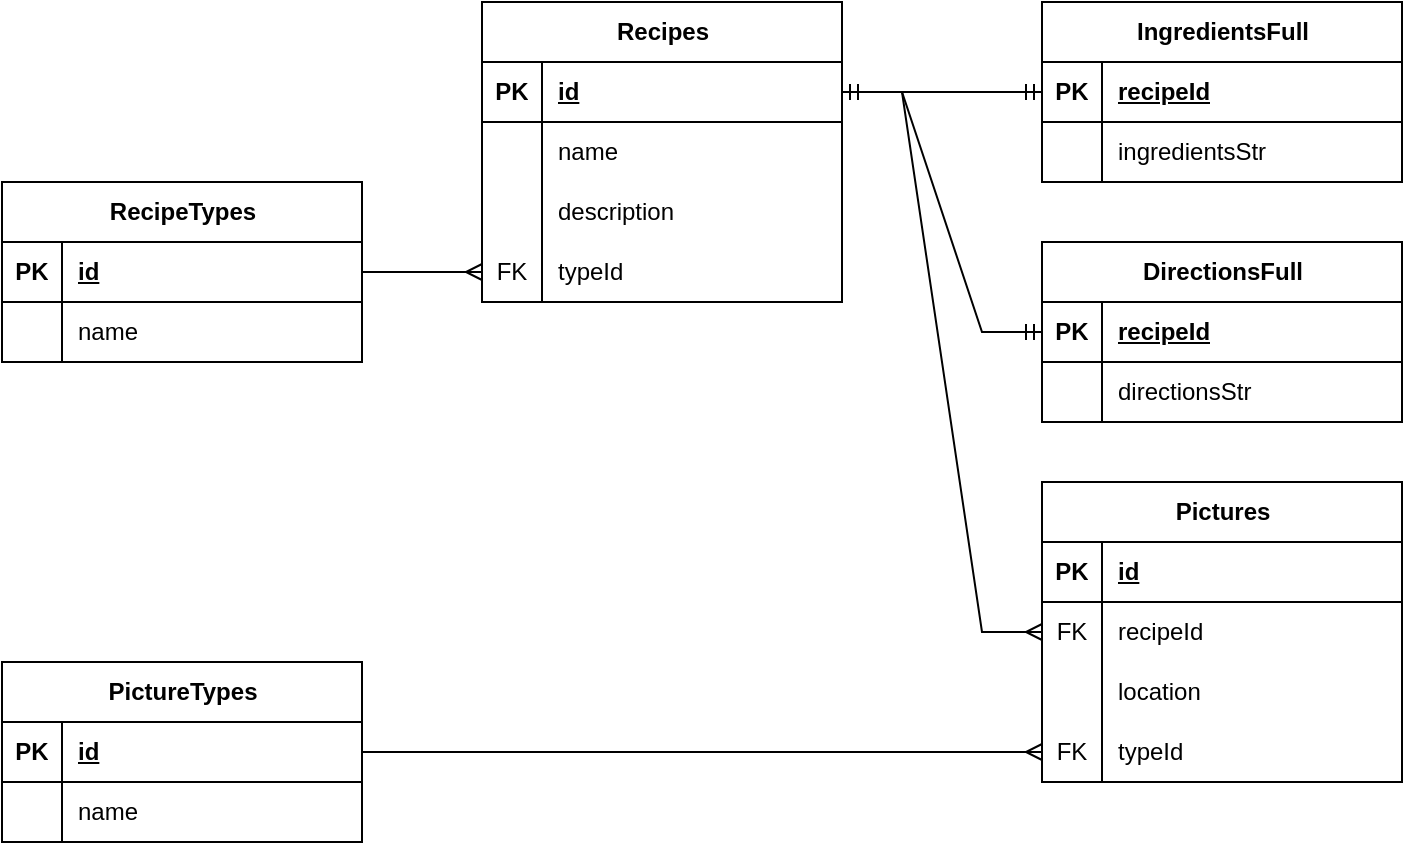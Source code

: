 <mxfile version="21.6.9" type="github">
  <diagram name="Page-1" id="D5alb9Moifd8iYm64lUn">
    <mxGraphModel dx="865" dy="718" grid="1" gridSize="10" guides="1" tooltips="1" connect="1" arrows="1" fold="1" page="1" pageScale="1" pageWidth="850" pageHeight="1100" math="0" shadow="0">
      <root>
        <mxCell id="0" />
        <mxCell id="1" parent="0" />
        <mxCell id="oCKbtR8Srotwf5b5OLEw-14" value="&lt;div&gt;Recipes&lt;/div&gt;" style="shape=table;startSize=30;container=1;collapsible=1;childLayout=tableLayout;fixedRows=1;rowLines=0;fontStyle=1;align=center;resizeLast=1;html=1;" vertex="1" parent="1">
          <mxGeometry x="280" y="60" width="180" height="150" as="geometry" />
        </mxCell>
        <mxCell id="oCKbtR8Srotwf5b5OLEw-15" value="" style="shape=tableRow;horizontal=0;startSize=0;swimlaneHead=0;swimlaneBody=0;fillColor=none;collapsible=0;dropTarget=0;points=[[0,0.5],[1,0.5]];portConstraint=eastwest;top=0;left=0;right=0;bottom=1;" vertex="1" parent="oCKbtR8Srotwf5b5OLEw-14">
          <mxGeometry y="30" width="180" height="30" as="geometry" />
        </mxCell>
        <mxCell id="oCKbtR8Srotwf5b5OLEw-16" value="PK" style="shape=partialRectangle;connectable=0;fillColor=none;top=0;left=0;bottom=0;right=0;fontStyle=1;overflow=hidden;whiteSpace=wrap;html=1;" vertex="1" parent="oCKbtR8Srotwf5b5OLEw-15">
          <mxGeometry width="30" height="30" as="geometry">
            <mxRectangle width="30" height="30" as="alternateBounds" />
          </mxGeometry>
        </mxCell>
        <mxCell id="oCKbtR8Srotwf5b5OLEw-17" value="id" style="shape=partialRectangle;connectable=0;fillColor=none;top=0;left=0;bottom=0;right=0;align=left;spacingLeft=6;fontStyle=5;overflow=hidden;whiteSpace=wrap;html=1;" vertex="1" parent="oCKbtR8Srotwf5b5OLEw-15">
          <mxGeometry x="30" width="150" height="30" as="geometry">
            <mxRectangle width="150" height="30" as="alternateBounds" />
          </mxGeometry>
        </mxCell>
        <mxCell id="oCKbtR8Srotwf5b5OLEw-18" value="" style="shape=tableRow;horizontal=0;startSize=0;swimlaneHead=0;swimlaneBody=0;fillColor=none;collapsible=0;dropTarget=0;points=[[0,0.5],[1,0.5]];portConstraint=eastwest;top=0;left=0;right=0;bottom=0;" vertex="1" parent="oCKbtR8Srotwf5b5OLEw-14">
          <mxGeometry y="60" width="180" height="30" as="geometry" />
        </mxCell>
        <mxCell id="oCKbtR8Srotwf5b5OLEw-19" value="" style="shape=partialRectangle;connectable=0;fillColor=none;top=0;left=0;bottom=0;right=0;editable=1;overflow=hidden;whiteSpace=wrap;html=1;" vertex="1" parent="oCKbtR8Srotwf5b5OLEw-18">
          <mxGeometry width="30" height="30" as="geometry">
            <mxRectangle width="30" height="30" as="alternateBounds" />
          </mxGeometry>
        </mxCell>
        <mxCell id="oCKbtR8Srotwf5b5OLEw-20" value="name" style="shape=partialRectangle;connectable=0;fillColor=none;top=0;left=0;bottom=0;right=0;align=left;spacingLeft=6;overflow=hidden;whiteSpace=wrap;html=1;" vertex="1" parent="oCKbtR8Srotwf5b5OLEw-18">
          <mxGeometry x="30" width="150" height="30" as="geometry">
            <mxRectangle width="150" height="30" as="alternateBounds" />
          </mxGeometry>
        </mxCell>
        <mxCell id="oCKbtR8Srotwf5b5OLEw-21" value="" style="shape=tableRow;horizontal=0;startSize=0;swimlaneHead=0;swimlaneBody=0;fillColor=none;collapsible=0;dropTarget=0;points=[[0,0.5],[1,0.5]];portConstraint=eastwest;top=0;left=0;right=0;bottom=0;" vertex="1" parent="oCKbtR8Srotwf5b5OLEw-14">
          <mxGeometry y="90" width="180" height="30" as="geometry" />
        </mxCell>
        <mxCell id="oCKbtR8Srotwf5b5OLEw-22" value="" style="shape=partialRectangle;connectable=0;fillColor=none;top=0;left=0;bottom=0;right=0;editable=1;overflow=hidden;whiteSpace=wrap;html=1;" vertex="1" parent="oCKbtR8Srotwf5b5OLEw-21">
          <mxGeometry width="30" height="30" as="geometry">
            <mxRectangle width="30" height="30" as="alternateBounds" />
          </mxGeometry>
        </mxCell>
        <mxCell id="oCKbtR8Srotwf5b5OLEw-23" value="description" style="shape=partialRectangle;connectable=0;fillColor=none;top=0;left=0;bottom=0;right=0;align=left;spacingLeft=6;overflow=hidden;whiteSpace=wrap;html=1;" vertex="1" parent="oCKbtR8Srotwf5b5OLEw-21">
          <mxGeometry x="30" width="150" height="30" as="geometry">
            <mxRectangle width="150" height="30" as="alternateBounds" />
          </mxGeometry>
        </mxCell>
        <mxCell id="oCKbtR8Srotwf5b5OLEw-24" value="" style="shape=tableRow;horizontal=0;startSize=0;swimlaneHead=0;swimlaneBody=0;fillColor=none;collapsible=0;dropTarget=0;points=[[0,0.5],[1,0.5]];portConstraint=eastwest;top=0;left=0;right=0;bottom=0;" vertex="1" parent="oCKbtR8Srotwf5b5OLEw-14">
          <mxGeometry y="120" width="180" height="30" as="geometry" />
        </mxCell>
        <mxCell id="oCKbtR8Srotwf5b5OLEw-25" value="FK" style="shape=partialRectangle;connectable=0;fillColor=none;top=0;left=0;bottom=0;right=0;editable=1;overflow=hidden;whiteSpace=wrap;html=1;" vertex="1" parent="oCKbtR8Srotwf5b5OLEw-24">
          <mxGeometry width="30" height="30" as="geometry">
            <mxRectangle width="30" height="30" as="alternateBounds" />
          </mxGeometry>
        </mxCell>
        <mxCell id="oCKbtR8Srotwf5b5OLEw-26" value="typeId" style="shape=partialRectangle;connectable=0;fillColor=none;top=0;left=0;bottom=0;right=0;align=left;spacingLeft=6;overflow=hidden;whiteSpace=wrap;html=1;" vertex="1" parent="oCKbtR8Srotwf5b5OLEw-24">
          <mxGeometry x="30" width="150" height="30" as="geometry">
            <mxRectangle width="150" height="30" as="alternateBounds" />
          </mxGeometry>
        </mxCell>
        <mxCell id="oCKbtR8Srotwf5b5OLEw-27" value="IngredientsFull" style="shape=table;startSize=30;container=1;collapsible=1;childLayout=tableLayout;fixedRows=1;rowLines=0;fontStyle=1;align=center;resizeLast=1;html=1;" vertex="1" parent="1">
          <mxGeometry x="560" y="60" width="180" height="90" as="geometry" />
        </mxCell>
        <mxCell id="oCKbtR8Srotwf5b5OLEw-28" value="" style="shape=tableRow;horizontal=0;startSize=0;swimlaneHead=0;swimlaneBody=0;fillColor=none;collapsible=0;dropTarget=0;points=[[0,0.5],[1,0.5]];portConstraint=eastwest;top=0;left=0;right=0;bottom=1;" vertex="1" parent="oCKbtR8Srotwf5b5OLEw-27">
          <mxGeometry y="30" width="180" height="30" as="geometry" />
        </mxCell>
        <mxCell id="oCKbtR8Srotwf5b5OLEw-29" value="PK" style="shape=partialRectangle;connectable=0;fillColor=none;top=0;left=0;bottom=0;right=0;fontStyle=1;overflow=hidden;whiteSpace=wrap;html=1;" vertex="1" parent="oCKbtR8Srotwf5b5OLEw-28">
          <mxGeometry width="30" height="30" as="geometry">
            <mxRectangle width="30" height="30" as="alternateBounds" />
          </mxGeometry>
        </mxCell>
        <mxCell id="oCKbtR8Srotwf5b5OLEw-30" value="recipeId" style="shape=partialRectangle;connectable=0;fillColor=none;top=0;left=0;bottom=0;right=0;align=left;spacingLeft=6;fontStyle=5;overflow=hidden;whiteSpace=wrap;html=1;" vertex="1" parent="oCKbtR8Srotwf5b5OLEw-28">
          <mxGeometry x="30" width="150" height="30" as="geometry">
            <mxRectangle width="150" height="30" as="alternateBounds" />
          </mxGeometry>
        </mxCell>
        <mxCell id="oCKbtR8Srotwf5b5OLEw-31" value="" style="shape=tableRow;horizontal=0;startSize=0;swimlaneHead=0;swimlaneBody=0;fillColor=none;collapsible=0;dropTarget=0;points=[[0,0.5],[1,0.5]];portConstraint=eastwest;top=0;left=0;right=0;bottom=0;" vertex="1" parent="oCKbtR8Srotwf5b5OLEw-27">
          <mxGeometry y="60" width="180" height="30" as="geometry" />
        </mxCell>
        <mxCell id="oCKbtR8Srotwf5b5OLEw-32" value="" style="shape=partialRectangle;connectable=0;fillColor=none;top=0;left=0;bottom=0;right=0;editable=1;overflow=hidden;whiteSpace=wrap;html=1;" vertex="1" parent="oCKbtR8Srotwf5b5OLEw-31">
          <mxGeometry width="30" height="30" as="geometry">
            <mxRectangle width="30" height="30" as="alternateBounds" />
          </mxGeometry>
        </mxCell>
        <mxCell id="oCKbtR8Srotwf5b5OLEw-33" value="ingredientsStr" style="shape=partialRectangle;connectable=0;fillColor=none;top=0;left=0;bottom=0;right=0;align=left;spacingLeft=6;overflow=hidden;whiteSpace=wrap;html=1;" vertex="1" parent="oCKbtR8Srotwf5b5OLEw-31">
          <mxGeometry x="30" width="150" height="30" as="geometry">
            <mxRectangle width="150" height="30" as="alternateBounds" />
          </mxGeometry>
        </mxCell>
        <mxCell id="oCKbtR8Srotwf5b5OLEw-40" value="DirectionsFull" style="shape=table;startSize=30;container=1;collapsible=1;childLayout=tableLayout;fixedRows=1;rowLines=0;fontStyle=1;align=center;resizeLast=1;html=1;" vertex="1" parent="1">
          <mxGeometry x="560" y="180" width="180" height="90" as="geometry" />
        </mxCell>
        <mxCell id="oCKbtR8Srotwf5b5OLEw-41" value="" style="shape=tableRow;horizontal=0;startSize=0;swimlaneHead=0;swimlaneBody=0;fillColor=none;collapsible=0;dropTarget=0;points=[[0,0.5],[1,0.5]];portConstraint=eastwest;top=0;left=0;right=0;bottom=1;" vertex="1" parent="oCKbtR8Srotwf5b5OLEw-40">
          <mxGeometry y="30" width="180" height="30" as="geometry" />
        </mxCell>
        <mxCell id="oCKbtR8Srotwf5b5OLEw-42" value="PK" style="shape=partialRectangle;connectable=0;fillColor=none;top=0;left=0;bottom=0;right=0;fontStyle=1;overflow=hidden;whiteSpace=wrap;html=1;" vertex="1" parent="oCKbtR8Srotwf5b5OLEw-41">
          <mxGeometry width="30" height="30" as="geometry">
            <mxRectangle width="30" height="30" as="alternateBounds" />
          </mxGeometry>
        </mxCell>
        <mxCell id="oCKbtR8Srotwf5b5OLEw-43" value="recipeId" style="shape=partialRectangle;connectable=0;fillColor=none;top=0;left=0;bottom=0;right=0;align=left;spacingLeft=6;fontStyle=5;overflow=hidden;whiteSpace=wrap;html=1;" vertex="1" parent="oCKbtR8Srotwf5b5OLEw-41">
          <mxGeometry x="30" width="150" height="30" as="geometry">
            <mxRectangle width="150" height="30" as="alternateBounds" />
          </mxGeometry>
        </mxCell>
        <mxCell id="oCKbtR8Srotwf5b5OLEw-44" value="" style="shape=tableRow;horizontal=0;startSize=0;swimlaneHead=0;swimlaneBody=0;fillColor=none;collapsible=0;dropTarget=0;points=[[0,0.5],[1,0.5]];portConstraint=eastwest;top=0;left=0;right=0;bottom=0;" vertex="1" parent="oCKbtR8Srotwf5b5OLEw-40">
          <mxGeometry y="60" width="180" height="30" as="geometry" />
        </mxCell>
        <mxCell id="oCKbtR8Srotwf5b5OLEw-45" value="" style="shape=partialRectangle;connectable=0;fillColor=none;top=0;left=0;bottom=0;right=0;editable=1;overflow=hidden;whiteSpace=wrap;html=1;" vertex="1" parent="oCKbtR8Srotwf5b5OLEw-44">
          <mxGeometry width="30" height="30" as="geometry">
            <mxRectangle width="30" height="30" as="alternateBounds" />
          </mxGeometry>
        </mxCell>
        <mxCell id="oCKbtR8Srotwf5b5OLEw-46" value="directionsStr" style="shape=partialRectangle;connectable=0;fillColor=none;top=0;left=0;bottom=0;right=0;align=left;spacingLeft=6;overflow=hidden;whiteSpace=wrap;html=1;" vertex="1" parent="oCKbtR8Srotwf5b5OLEw-44">
          <mxGeometry x="30" width="150" height="30" as="geometry">
            <mxRectangle width="150" height="30" as="alternateBounds" />
          </mxGeometry>
        </mxCell>
        <mxCell id="oCKbtR8Srotwf5b5OLEw-53" value="RecipeTypes" style="shape=table;startSize=30;container=1;collapsible=1;childLayout=tableLayout;fixedRows=1;rowLines=0;fontStyle=1;align=center;resizeLast=1;html=1;" vertex="1" parent="1">
          <mxGeometry x="40" y="150" width="180" height="90" as="geometry" />
        </mxCell>
        <mxCell id="oCKbtR8Srotwf5b5OLEw-54" value="" style="shape=tableRow;horizontal=0;startSize=0;swimlaneHead=0;swimlaneBody=0;fillColor=none;collapsible=0;dropTarget=0;points=[[0,0.5],[1,0.5]];portConstraint=eastwest;top=0;left=0;right=0;bottom=1;" vertex="1" parent="oCKbtR8Srotwf5b5OLEw-53">
          <mxGeometry y="30" width="180" height="30" as="geometry" />
        </mxCell>
        <mxCell id="oCKbtR8Srotwf5b5OLEw-55" value="PK" style="shape=partialRectangle;connectable=0;fillColor=none;top=0;left=0;bottom=0;right=0;fontStyle=1;overflow=hidden;whiteSpace=wrap;html=1;" vertex="1" parent="oCKbtR8Srotwf5b5OLEw-54">
          <mxGeometry width="30" height="30" as="geometry">
            <mxRectangle width="30" height="30" as="alternateBounds" />
          </mxGeometry>
        </mxCell>
        <mxCell id="oCKbtR8Srotwf5b5OLEw-56" value="id" style="shape=partialRectangle;connectable=0;fillColor=none;top=0;left=0;bottom=0;right=0;align=left;spacingLeft=6;fontStyle=5;overflow=hidden;whiteSpace=wrap;html=1;" vertex="1" parent="oCKbtR8Srotwf5b5OLEw-54">
          <mxGeometry x="30" width="150" height="30" as="geometry">
            <mxRectangle width="150" height="30" as="alternateBounds" />
          </mxGeometry>
        </mxCell>
        <mxCell id="oCKbtR8Srotwf5b5OLEw-57" value="" style="shape=tableRow;horizontal=0;startSize=0;swimlaneHead=0;swimlaneBody=0;fillColor=none;collapsible=0;dropTarget=0;points=[[0,0.5],[1,0.5]];portConstraint=eastwest;top=0;left=0;right=0;bottom=0;" vertex="1" parent="oCKbtR8Srotwf5b5OLEw-53">
          <mxGeometry y="60" width="180" height="30" as="geometry" />
        </mxCell>
        <mxCell id="oCKbtR8Srotwf5b5OLEw-58" value="" style="shape=partialRectangle;connectable=0;fillColor=none;top=0;left=0;bottom=0;right=0;editable=1;overflow=hidden;whiteSpace=wrap;html=1;" vertex="1" parent="oCKbtR8Srotwf5b5OLEw-57">
          <mxGeometry width="30" height="30" as="geometry">
            <mxRectangle width="30" height="30" as="alternateBounds" />
          </mxGeometry>
        </mxCell>
        <mxCell id="oCKbtR8Srotwf5b5OLEw-59" value="name" style="shape=partialRectangle;connectable=0;fillColor=none;top=0;left=0;bottom=0;right=0;align=left;spacingLeft=6;overflow=hidden;whiteSpace=wrap;html=1;" vertex="1" parent="oCKbtR8Srotwf5b5OLEw-57">
          <mxGeometry x="30" width="150" height="30" as="geometry">
            <mxRectangle width="150" height="30" as="alternateBounds" />
          </mxGeometry>
        </mxCell>
        <mxCell id="oCKbtR8Srotwf5b5OLEw-66" value="" style="edgeStyle=entityRelationEdgeStyle;fontSize=12;html=1;endArrow=ERmany;rounded=0;" edge="1" parent="1" source="oCKbtR8Srotwf5b5OLEw-54" target="oCKbtR8Srotwf5b5OLEw-24">
          <mxGeometry width="100" height="100" relative="1" as="geometry">
            <mxPoint x="150" y="460" as="sourcePoint" />
            <mxPoint x="250" y="360" as="targetPoint" />
          </mxGeometry>
        </mxCell>
        <mxCell id="oCKbtR8Srotwf5b5OLEw-67" value="" style="edgeStyle=entityRelationEdgeStyle;fontSize=12;html=1;endArrow=ERmandOne;startArrow=ERmandOne;rounded=0;" edge="1" parent="1" source="oCKbtR8Srotwf5b5OLEw-15" target="oCKbtR8Srotwf5b5OLEw-28">
          <mxGeometry width="100" height="100" relative="1" as="geometry">
            <mxPoint x="400" y="450" as="sourcePoint" />
            <mxPoint x="500" y="350" as="targetPoint" />
          </mxGeometry>
        </mxCell>
        <mxCell id="oCKbtR8Srotwf5b5OLEw-68" value="" style="edgeStyle=entityRelationEdgeStyle;fontSize=12;html=1;endArrow=ERmandOne;startArrow=ERmandOne;rounded=0;" edge="1" parent="1" source="oCKbtR8Srotwf5b5OLEw-15" target="oCKbtR8Srotwf5b5OLEw-41">
          <mxGeometry width="100" height="100" relative="1" as="geometry">
            <mxPoint x="330" y="550" as="sourcePoint" />
            <mxPoint x="430" y="450" as="targetPoint" />
          </mxGeometry>
        </mxCell>
        <mxCell id="oCKbtR8Srotwf5b5OLEw-69" value="Pictures" style="shape=table;startSize=30;container=1;collapsible=1;childLayout=tableLayout;fixedRows=1;rowLines=0;fontStyle=1;align=center;resizeLast=1;html=1;" vertex="1" parent="1">
          <mxGeometry x="560" y="300" width="180" height="150" as="geometry" />
        </mxCell>
        <mxCell id="oCKbtR8Srotwf5b5OLEw-70" value="" style="shape=tableRow;horizontal=0;startSize=0;swimlaneHead=0;swimlaneBody=0;fillColor=none;collapsible=0;dropTarget=0;points=[[0,0.5],[1,0.5]];portConstraint=eastwest;top=0;left=0;right=0;bottom=1;" vertex="1" parent="oCKbtR8Srotwf5b5OLEw-69">
          <mxGeometry y="30" width="180" height="30" as="geometry" />
        </mxCell>
        <mxCell id="oCKbtR8Srotwf5b5OLEw-71" value="PK" style="shape=partialRectangle;connectable=0;fillColor=none;top=0;left=0;bottom=0;right=0;fontStyle=1;overflow=hidden;whiteSpace=wrap;html=1;" vertex="1" parent="oCKbtR8Srotwf5b5OLEw-70">
          <mxGeometry width="30" height="30" as="geometry">
            <mxRectangle width="30" height="30" as="alternateBounds" />
          </mxGeometry>
        </mxCell>
        <mxCell id="oCKbtR8Srotwf5b5OLEw-72" value="id" style="shape=partialRectangle;connectable=0;fillColor=none;top=0;left=0;bottom=0;right=0;align=left;spacingLeft=6;fontStyle=5;overflow=hidden;whiteSpace=wrap;html=1;" vertex="1" parent="oCKbtR8Srotwf5b5OLEw-70">
          <mxGeometry x="30" width="150" height="30" as="geometry">
            <mxRectangle width="150" height="30" as="alternateBounds" />
          </mxGeometry>
        </mxCell>
        <mxCell id="oCKbtR8Srotwf5b5OLEw-73" value="" style="shape=tableRow;horizontal=0;startSize=0;swimlaneHead=0;swimlaneBody=0;fillColor=none;collapsible=0;dropTarget=0;points=[[0,0.5],[1,0.5]];portConstraint=eastwest;top=0;left=0;right=0;bottom=0;" vertex="1" parent="oCKbtR8Srotwf5b5OLEw-69">
          <mxGeometry y="60" width="180" height="30" as="geometry" />
        </mxCell>
        <mxCell id="oCKbtR8Srotwf5b5OLEw-74" value="FK" style="shape=partialRectangle;connectable=0;fillColor=none;top=0;left=0;bottom=0;right=0;editable=1;overflow=hidden;whiteSpace=wrap;html=1;" vertex="1" parent="oCKbtR8Srotwf5b5OLEw-73">
          <mxGeometry width="30" height="30" as="geometry">
            <mxRectangle width="30" height="30" as="alternateBounds" />
          </mxGeometry>
        </mxCell>
        <mxCell id="oCKbtR8Srotwf5b5OLEw-75" value="recipeId" style="shape=partialRectangle;connectable=0;fillColor=none;top=0;left=0;bottom=0;right=0;align=left;spacingLeft=6;overflow=hidden;whiteSpace=wrap;html=1;" vertex="1" parent="oCKbtR8Srotwf5b5OLEw-73">
          <mxGeometry x="30" width="150" height="30" as="geometry">
            <mxRectangle width="150" height="30" as="alternateBounds" />
          </mxGeometry>
        </mxCell>
        <mxCell id="oCKbtR8Srotwf5b5OLEw-76" value="" style="shape=tableRow;horizontal=0;startSize=0;swimlaneHead=0;swimlaneBody=0;fillColor=none;collapsible=0;dropTarget=0;points=[[0,0.5],[1,0.5]];portConstraint=eastwest;top=0;left=0;right=0;bottom=0;" vertex="1" parent="oCKbtR8Srotwf5b5OLEw-69">
          <mxGeometry y="90" width="180" height="30" as="geometry" />
        </mxCell>
        <mxCell id="oCKbtR8Srotwf5b5OLEw-77" value="" style="shape=partialRectangle;connectable=0;fillColor=none;top=0;left=0;bottom=0;right=0;editable=1;overflow=hidden;whiteSpace=wrap;html=1;" vertex="1" parent="oCKbtR8Srotwf5b5OLEw-76">
          <mxGeometry width="30" height="30" as="geometry">
            <mxRectangle width="30" height="30" as="alternateBounds" />
          </mxGeometry>
        </mxCell>
        <mxCell id="oCKbtR8Srotwf5b5OLEw-78" value="location" style="shape=partialRectangle;connectable=0;fillColor=none;top=0;left=0;bottom=0;right=0;align=left;spacingLeft=6;overflow=hidden;whiteSpace=wrap;html=1;" vertex="1" parent="oCKbtR8Srotwf5b5OLEw-76">
          <mxGeometry x="30" width="150" height="30" as="geometry">
            <mxRectangle width="150" height="30" as="alternateBounds" />
          </mxGeometry>
        </mxCell>
        <mxCell id="oCKbtR8Srotwf5b5OLEw-79" value="" style="shape=tableRow;horizontal=0;startSize=0;swimlaneHead=0;swimlaneBody=0;fillColor=none;collapsible=0;dropTarget=0;points=[[0,0.5],[1,0.5]];portConstraint=eastwest;top=0;left=0;right=0;bottom=0;" vertex="1" parent="oCKbtR8Srotwf5b5OLEw-69">
          <mxGeometry y="120" width="180" height="30" as="geometry" />
        </mxCell>
        <mxCell id="oCKbtR8Srotwf5b5OLEw-80" value="FK" style="shape=partialRectangle;connectable=0;fillColor=none;top=0;left=0;bottom=0;right=0;editable=1;overflow=hidden;whiteSpace=wrap;html=1;" vertex="1" parent="oCKbtR8Srotwf5b5OLEw-79">
          <mxGeometry width="30" height="30" as="geometry">
            <mxRectangle width="30" height="30" as="alternateBounds" />
          </mxGeometry>
        </mxCell>
        <mxCell id="oCKbtR8Srotwf5b5OLEw-81" value="typeId" style="shape=partialRectangle;connectable=0;fillColor=none;top=0;left=0;bottom=0;right=0;align=left;spacingLeft=6;overflow=hidden;whiteSpace=wrap;html=1;" vertex="1" parent="oCKbtR8Srotwf5b5OLEw-79">
          <mxGeometry x="30" width="150" height="30" as="geometry">
            <mxRectangle width="150" height="30" as="alternateBounds" />
          </mxGeometry>
        </mxCell>
        <mxCell id="oCKbtR8Srotwf5b5OLEw-82" value="PictureTypes" style="shape=table;startSize=30;container=1;collapsible=1;childLayout=tableLayout;fixedRows=1;rowLines=0;fontStyle=1;align=center;resizeLast=1;html=1;" vertex="1" parent="1">
          <mxGeometry x="40" y="390" width="180" height="90" as="geometry" />
        </mxCell>
        <mxCell id="oCKbtR8Srotwf5b5OLEw-83" value="" style="shape=tableRow;horizontal=0;startSize=0;swimlaneHead=0;swimlaneBody=0;fillColor=none;collapsible=0;dropTarget=0;points=[[0,0.5],[1,0.5]];portConstraint=eastwest;top=0;left=0;right=0;bottom=1;" vertex="1" parent="oCKbtR8Srotwf5b5OLEw-82">
          <mxGeometry y="30" width="180" height="30" as="geometry" />
        </mxCell>
        <mxCell id="oCKbtR8Srotwf5b5OLEw-84" value="PK" style="shape=partialRectangle;connectable=0;fillColor=none;top=0;left=0;bottom=0;right=0;fontStyle=1;overflow=hidden;whiteSpace=wrap;html=1;" vertex="1" parent="oCKbtR8Srotwf5b5OLEw-83">
          <mxGeometry width="30" height="30" as="geometry">
            <mxRectangle width="30" height="30" as="alternateBounds" />
          </mxGeometry>
        </mxCell>
        <mxCell id="oCKbtR8Srotwf5b5OLEw-85" value="id" style="shape=partialRectangle;connectable=0;fillColor=none;top=0;left=0;bottom=0;right=0;align=left;spacingLeft=6;fontStyle=5;overflow=hidden;whiteSpace=wrap;html=1;" vertex="1" parent="oCKbtR8Srotwf5b5OLEw-83">
          <mxGeometry x="30" width="150" height="30" as="geometry">
            <mxRectangle width="150" height="30" as="alternateBounds" />
          </mxGeometry>
        </mxCell>
        <mxCell id="oCKbtR8Srotwf5b5OLEw-86" value="" style="shape=tableRow;horizontal=0;startSize=0;swimlaneHead=0;swimlaneBody=0;fillColor=none;collapsible=0;dropTarget=0;points=[[0,0.5],[1,0.5]];portConstraint=eastwest;top=0;left=0;right=0;bottom=0;" vertex="1" parent="oCKbtR8Srotwf5b5OLEw-82">
          <mxGeometry y="60" width="180" height="30" as="geometry" />
        </mxCell>
        <mxCell id="oCKbtR8Srotwf5b5OLEw-87" value="" style="shape=partialRectangle;connectable=0;fillColor=none;top=0;left=0;bottom=0;right=0;editable=1;overflow=hidden;whiteSpace=wrap;html=1;" vertex="1" parent="oCKbtR8Srotwf5b5OLEw-86">
          <mxGeometry width="30" height="30" as="geometry">
            <mxRectangle width="30" height="30" as="alternateBounds" />
          </mxGeometry>
        </mxCell>
        <mxCell id="oCKbtR8Srotwf5b5OLEw-88" value="name" style="shape=partialRectangle;connectable=0;fillColor=none;top=0;left=0;bottom=0;right=0;align=left;spacingLeft=6;overflow=hidden;whiteSpace=wrap;html=1;" vertex="1" parent="oCKbtR8Srotwf5b5OLEw-86">
          <mxGeometry x="30" width="150" height="30" as="geometry">
            <mxRectangle width="150" height="30" as="alternateBounds" />
          </mxGeometry>
        </mxCell>
        <mxCell id="oCKbtR8Srotwf5b5OLEw-95" value="" style="edgeStyle=entityRelationEdgeStyle;fontSize=12;html=1;endArrow=ERmany;rounded=0;" edge="1" parent="1" source="oCKbtR8Srotwf5b5OLEw-83" target="oCKbtR8Srotwf5b5OLEw-79">
          <mxGeometry width="100" height="100" relative="1" as="geometry">
            <mxPoint x="180" y="690" as="sourcePoint" />
            <mxPoint x="280" y="590" as="targetPoint" />
          </mxGeometry>
        </mxCell>
        <mxCell id="oCKbtR8Srotwf5b5OLEw-96" value="" style="edgeStyle=entityRelationEdgeStyle;fontSize=12;html=1;endArrow=ERmany;rounded=0;" edge="1" parent="1" source="oCKbtR8Srotwf5b5OLEw-15" target="oCKbtR8Srotwf5b5OLEw-73">
          <mxGeometry width="100" height="100" relative="1" as="geometry">
            <mxPoint x="430" y="340" as="sourcePoint" />
            <mxPoint x="490" y="600" as="targetPoint" />
          </mxGeometry>
        </mxCell>
      </root>
    </mxGraphModel>
  </diagram>
</mxfile>

